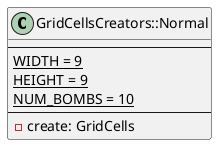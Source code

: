 @startuml grid_cells_creators_normal_class

class GridCellsCreators::Normal {
    --
    {static} WIDTH = 9
    {static} HEIGHT = 9
    {static} NUM_BOMBS = 10
    --
    - create: GridCells
}

@enduml 